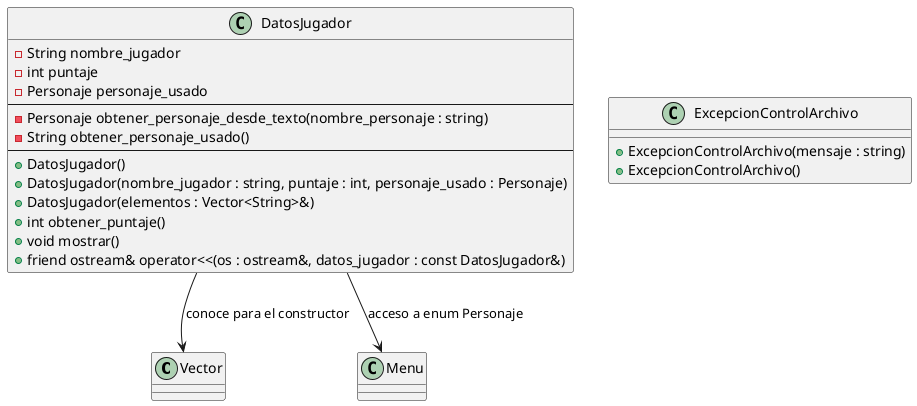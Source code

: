 @startuml
'https://plantuml.com/class-diagram
class Vector
class Menu

class ExcepcionControlArchivo {
    + ExcepcionControlArchivo(mensaje : string)
    + ExcepcionControlArchivo()
}

class DatosJugador{
    - String nombre_jugador
    - int puntaje
    - Personaje personaje_usado
    ---
    - Personaje obtener_personaje_desde_texto(nombre_personaje : string)
    - String obtener_personaje_usado()
    ---
    + DatosJugador()
    + DatosJugador(nombre_jugador : string, puntaje : int, personaje_usado : Personaje)
    + DatosJugador(elementos : Vector<String>&)
    + int obtener_puntaje()
    + void mostrar()
    + friend ostream& operator<<(os : ostream&, datos_jugador : const DatosJugador&)
}

' Relaciones
DatosJugador --> Vector : "conoce para el constructor"
DatosJugador --> Menu : "acceso a enum Personaje"
@enduml